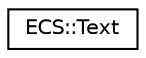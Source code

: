 digraph "Graphical Class Hierarchy"
{
 // LATEX_PDF_SIZE
  edge [fontname="Helvetica",fontsize="10",labelfontname="Helvetica",labelfontsize="10"];
  node [fontname="Helvetica",fontsize="10",shape=record];
  rankdir="LR";
  Node0 [label="ECS::Text",height=0.2,width=0.4,color="black", fillcolor="white", style="filled",URL="$structECS_1_1Text.html",tooltip=" "];
}
